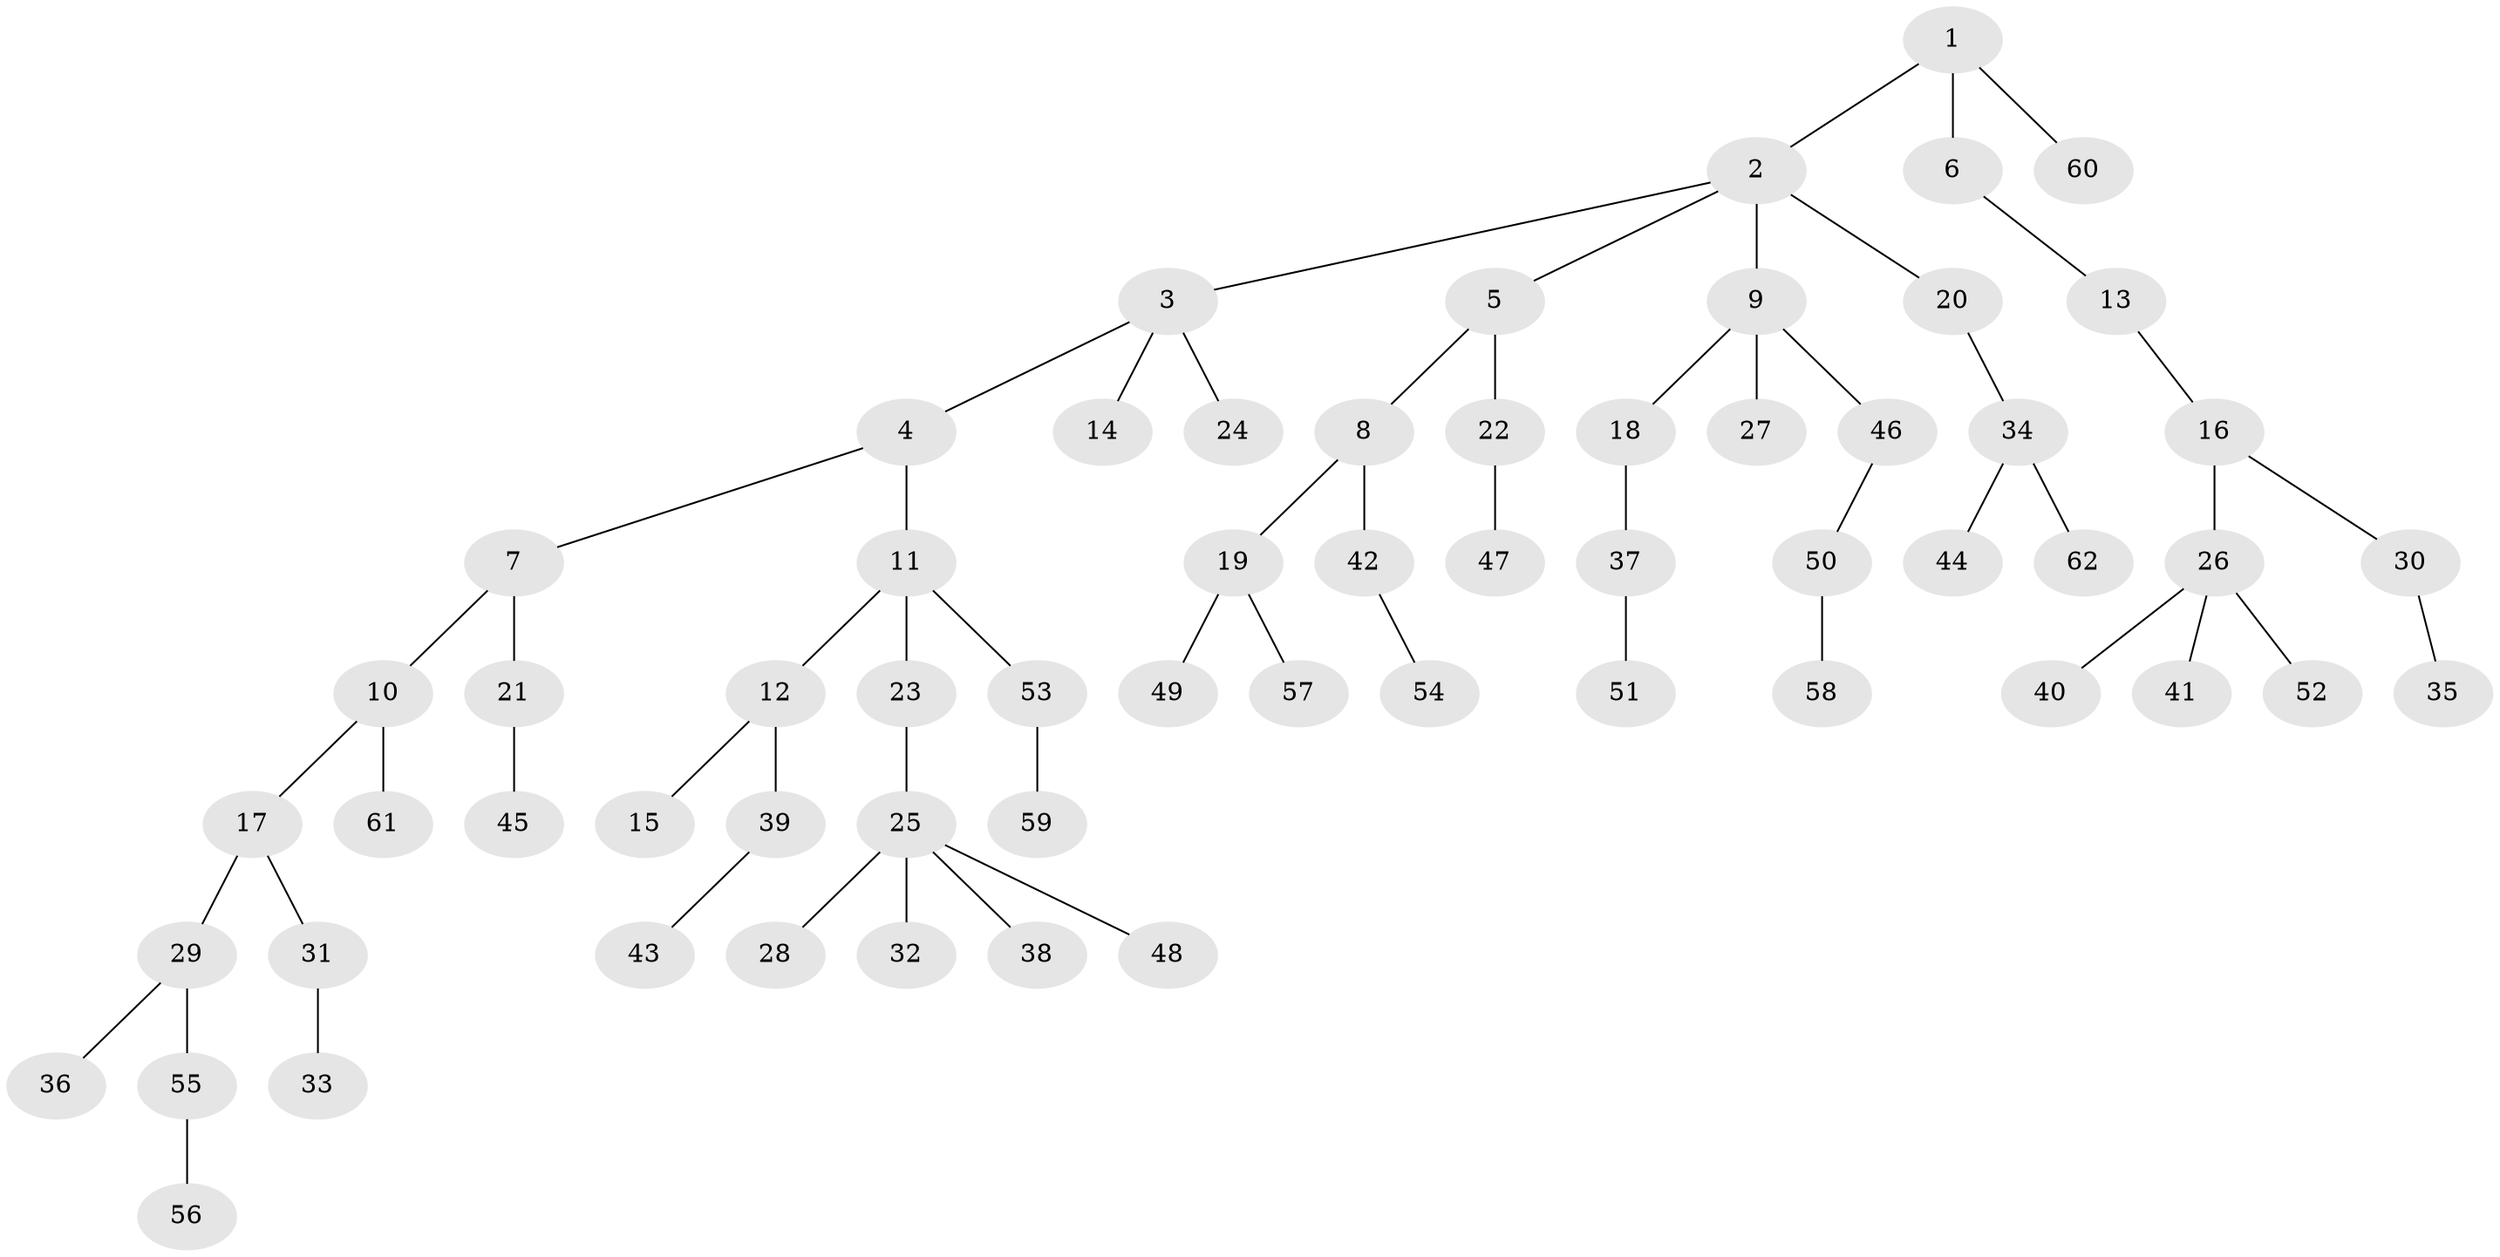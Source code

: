 // coarse degree distribution, {2: 0.2903225806451613, 5: 0.03225806451612903, 4: 0.06451612903225806, 3: 0.16129032258064516, 1: 0.45161290322580644}
// Generated by graph-tools (version 1.1) at 2025/51/03/04/25 22:51:54]
// undirected, 62 vertices, 61 edges
graph export_dot {
  node [color=gray90,style=filled];
  1;
  2;
  3;
  4;
  5;
  6;
  7;
  8;
  9;
  10;
  11;
  12;
  13;
  14;
  15;
  16;
  17;
  18;
  19;
  20;
  21;
  22;
  23;
  24;
  25;
  26;
  27;
  28;
  29;
  30;
  31;
  32;
  33;
  34;
  35;
  36;
  37;
  38;
  39;
  40;
  41;
  42;
  43;
  44;
  45;
  46;
  47;
  48;
  49;
  50;
  51;
  52;
  53;
  54;
  55;
  56;
  57;
  58;
  59;
  60;
  61;
  62;
  1 -- 2;
  1 -- 6;
  1 -- 60;
  2 -- 3;
  2 -- 5;
  2 -- 9;
  2 -- 20;
  3 -- 4;
  3 -- 14;
  3 -- 24;
  4 -- 7;
  4 -- 11;
  5 -- 8;
  5 -- 22;
  6 -- 13;
  7 -- 10;
  7 -- 21;
  8 -- 19;
  8 -- 42;
  9 -- 18;
  9 -- 27;
  9 -- 46;
  10 -- 17;
  10 -- 61;
  11 -- 12;
  11 -- 23;
  11 -- 53;
  12 -- 15;
  12 -- 39;
  13 -- 16;
  16 -- 26;
  16 -- 30;
  17 -- 29;
  17 -- 31;
  18 -- 37;
  19 -- 49;
  19 -- 57;
  20 -- 34;
  21 -- 45;
  22 -- 47;
  23 -- 25;
  25 -- 28;
  25 -- 32;
  25 -- 38;
  25 -- 48;
  26 -- 40;
  26 -- 41;
  26 -- 52;
  29 -- 36;
  29 -- 55;
  30 -- 35;
  31 -- 33;
  34 -- 44;
  34 -- 62;
  37 -- 51;
  39 -- 43;
  42 -- 54;
  46 -- 50;
  50 -- 58;
  53 -- 59;
  55 -- 56;
}
